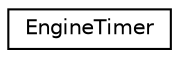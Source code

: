 digraph "Graphical Class Hierarchy"
{
  edge [fontname="Helvetica",fontsize="10",labelfontname="Helvetica",labelfontsize="10"];
  node [fontname="Helvetica",fontsize="10",shape=record];
  rankdir="LR";
  Node0 [label="EngineTimer",height=0.2,width=0.4,color="black", fillcolor="white", style="filled",URL="$class_engine_timer.html"];
}
